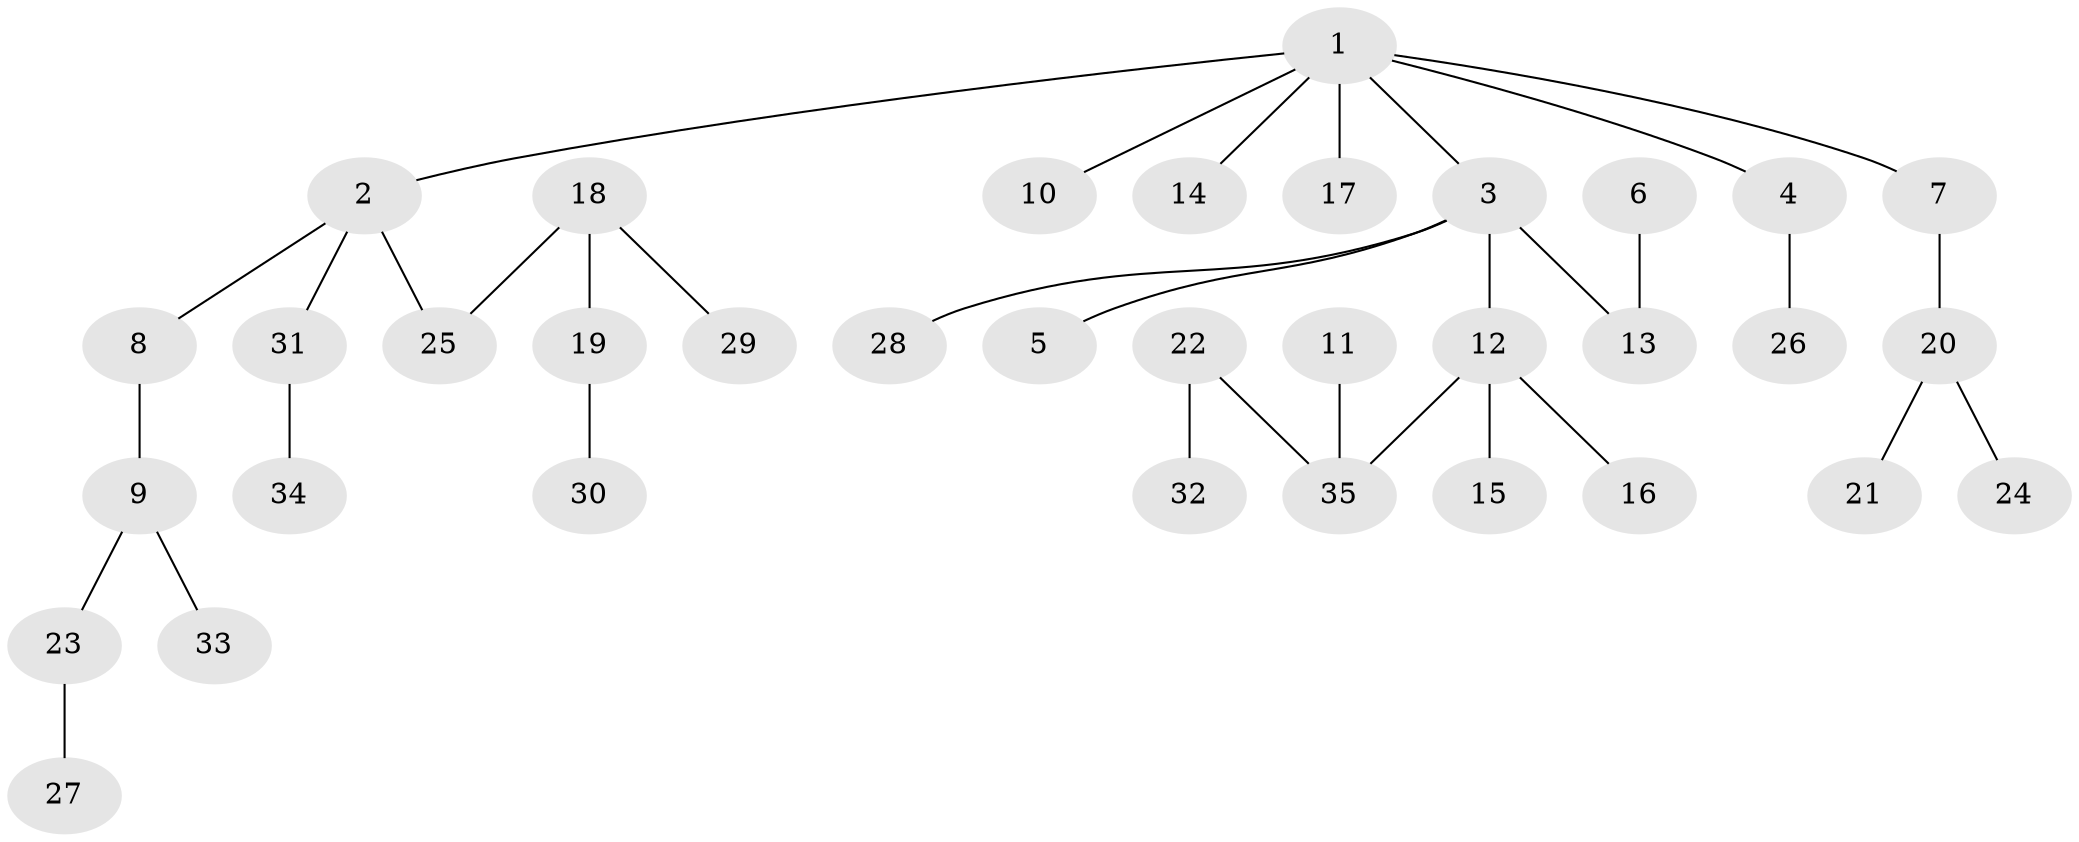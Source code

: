 // original degree distribution, {4: 0.11428571428571428, 5: 0.014285714285714285, 2: 0.3142857142857143, 3: 0.12857142857142856, 1: 0.42857142857142855}
// Generated by graph-tools (version 1.1) at 2025/50/03/09/25 03:50:24]
// undirected, 35 vertices, 34 edges
graph export_dot {
graph [start="1"]
  node [color=gray90,style=filled];
  1;
  2;
  3;
  4;
  5;
  6;
  7;
  8;
  9;
  10;
  11;
  12;
  13;
  14;
  15;
  16;
  17;
  18;
  19;
  20;
  21;
  22;
  23;
  24;
  25;
  26;
  27;
  28;
  29;
  30;
  31;
  32;
  33;
  34;
  35;
  1 -- 2 [weight=1.0];
  1 -- 3 [weight=1.0];
  1 -- 4 [weight=1.0];
  1 -- 7 [weight=1.0];
  1 -- 10 [weight=1.0];
  1 -- 14 [weight=1.0];
  1 -- 17 [weight=1.0];
  2 -- 8 [weight=1.0];
  2 -- 25 [weight=1.0];
  2 -- 31 [weight=1.0];
  3 -- 5 [weight=1.0];
  3 -- 12 [weight=1.0];
  3 -- 13 [weight=1.0];
  3 -- 28 [weight=1.0];
  4 -- 26 [weight=1.0];
  6 -- 13 [weight=1.0];
  7 -- 20 [weight=1.0];
  8 -- 9 [weight=1.0];
  9 -- 23 [weight=1.0];
  9 -- 33 [weight=1.0];
  11 -- 35 [weight=1.0];
  12 -- 15 [weight=1.0];
  12 -- 16 [weight=1.0];
  12 -- 35 [weight=1.0];
  18 -- 19 [weight=1.0];
  18 -- 25 [weight=1.0];
  18 -- 29 [weight=1.0];
  19 -- 30 [weight=1.0];
  20 -- 21 [weight=1.0];
  20 -- 24 [weight=1.0];
  22 -- 32 [weight=1.0];
  22 -- 35 [weight=1.0];
  23 -- 27 [weight=1.0];
  31 -- 34 [weight=1.0];
}
